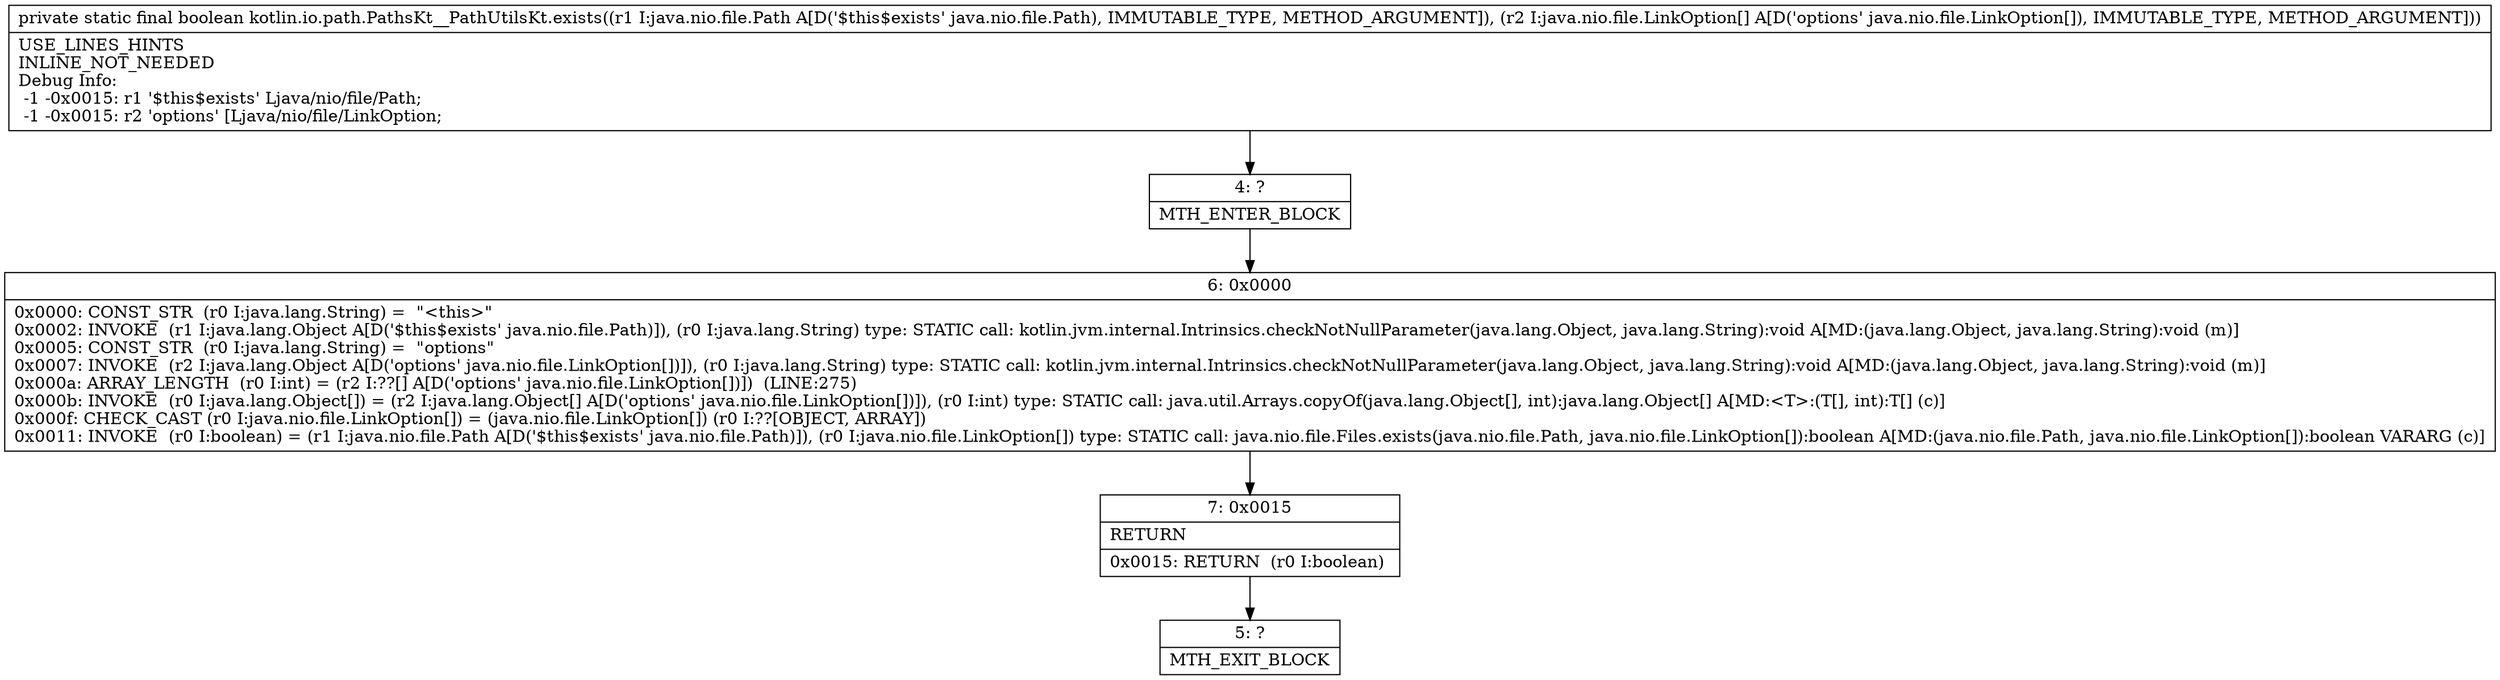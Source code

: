 digraph "CFG forkotlin.io.path.PathsKt__PathUtilsKt.exists(Ljava\/nio\/file\/Path;[Ljava\/nio\/file\/LinkOption;)Z" {
Node_4 [shape=record,label="{4\:\ ?|MTH_ENTER_BLOCK\l}"];
Node_6 [shape=record,label="{6\:\ 0x0000|0x0000: CONST_STR  (r0 I:java.lang.String) =  \"\<this\>\" \l0x0002: INVOKE  (r1 I:java.lang.Object A[D('$this$exists' java.nio.file.Path)]), (r0 I:java.lang.String) type: STATIC call: kotlin.jvm.internal.Intrinsics.checkNotNullParameter(java.lang.Object, java.lang.String):void A[MD:(java.lang.Object, java.lang.String):void (m)]\l0x0005: CONST_STR  (r0 I:java.lang.String) =  \"options\" \l0x0007: INVOKE  (r2 I:java.lang.Object A[D('options' java.nio.file.LinkOption[])]), (r0 I:java.lang.String) type: STATIC call: kotlin.jvm.internal.Intrinsics.checkNotNullParameter(java.lang.Object, java.lang.String):void A[MD:(java.lang.Object, java.lang.String):void (m)]\l0x000a: ARRAY_LENGTH  (r0 I:int) = (r2 I:??[] A[D('options' java.nio.file.LinkOption[])])  (LINE:275)\l0x000b: INVOKE  (r0 I:java.lang.Object[]) = (r2 I:java.lang.Object[] A[D('options' java.nio.file.LinkOption[])]), (r0 I:int) type: STATIC call: java.util.Arrays.copyOf(java.lang.Object[], int):java.lang.Object[] A[MD:\<T\>:(T[], int):T[] (c)]\l0x000f: CHECK_CAST (r0 I:java.nio.file.LinkOption[]) = (java.nio.file.LinkOption[]) (r0 I:??[OBJECT, ARRAY]) \l0x0011: INVOKE  (r0 I:boolean) = (r1 I:java.nio.file.Path A[D('$this$exists' java.nio.file.Path)]), (r0 I:java.nio.file.LinkOption[]) type: STATIC call: java.nio.file.Files.exists(java.nio.file.Path, java.nio.file.LinkOption[]):boolean A[MD:(java.nio.file.Path, java.nio.file.LinkOption[]):boolean VARARG (c)]\l}"];
Node_7 [shape=record,label="{7\:\ 0x0015|RETURN\l|0x0015: RETURN  (r0 I:boolean) \l}"];
Node_5 [shape=record,label="{5\:\ ?|MTH_EXIT_BLOCK\l}"];
MethodNode[shape=record,label="{private static final boolean kotlin.io.path.PathsKt__PathUtilsKt.exists((r1 I:java.nio.file.Path A[D('$this$exists' java.nio.file.Path), IMMUTABLE_TYPE, METHOD_ARGUMENT]), (r2 I:java.nio.file.LinkOption[] A[D('options' java.nio.file.LinkOption[]), IMMUTABLE_TYPE, METHOD_ARGUMENT]))  | USE_LINES_HINTS\lINLINE_NOT_NEEDED\lDebug Info:\l  \-1 \-0x0015: r1 '$this$exists' Ljava\/nio\/file\/Path;\l  \-1 \-0x0015: r2 'options' [Ljava\/nio\/file\/LinkOption;\l}"];
MethodNode -> Node_4;Node_4 -> Node_6;
Node_6 -> Node_7;
Node_7 -> Node_5;
}

